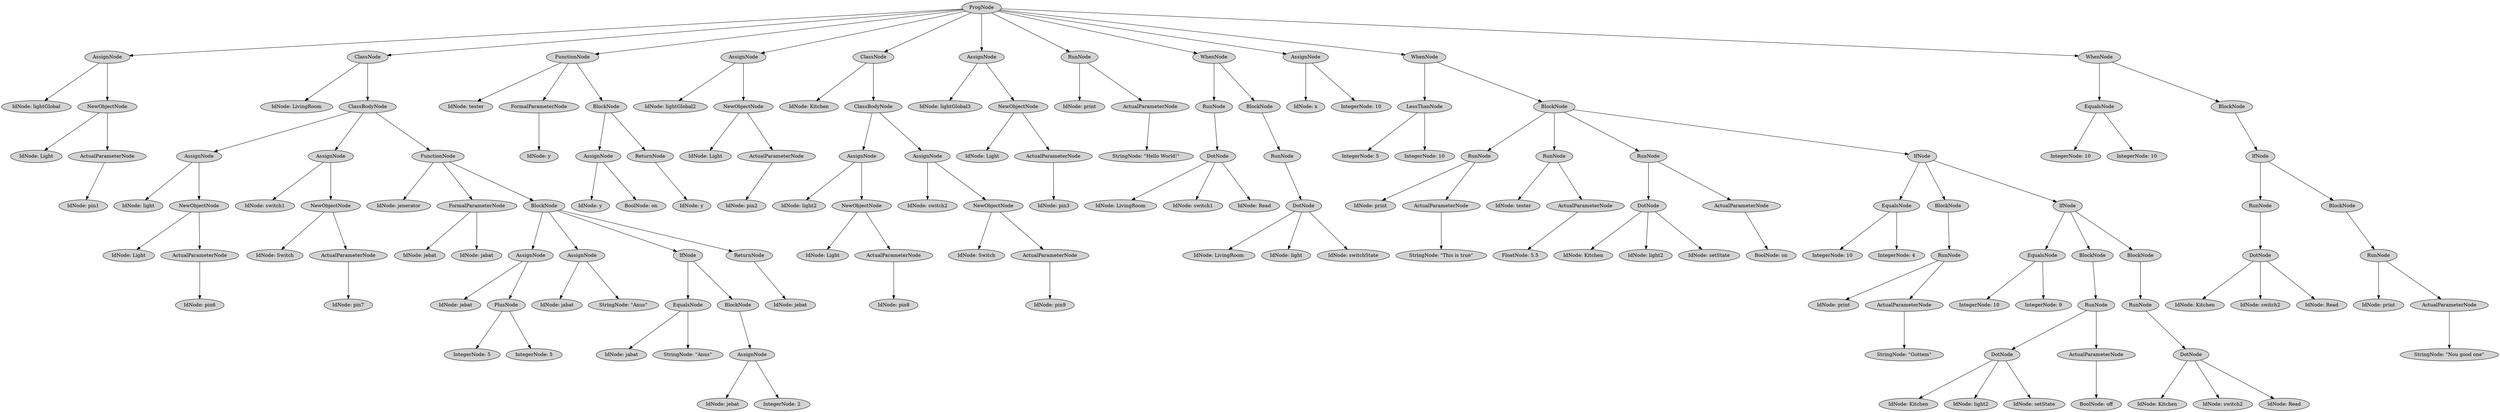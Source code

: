 digraph G {
	graph [ranksep=1.5 ratio=fill]
	node [style=filled]
	3589929 [label=ProgNode]
	3607683 [label=AssignNode]
	3589929 -> 3607683
	3607691 [label="IdNode: lightGlobal"]
	3607683 -> 3607691
	3607703 [label=NewObjectNode]
	3607683 -> 3607703
	3607705 [label="IdNode: Light"]
	3607703 -> 3607705
	3607707 [label=ActualParameterNode]
	3607703 -> 3607707
	3607729 [label="IdNode: pin1"]
	3607707 -> 3607729
	3607693 [label=ClassNode]
	3589929 -> 3607693
	3607679 [label="IdNode: LivingRoom"]
	3607693 -> 3607679
	3607685 [label=ClassBodyNode]
	3607693 -> 3607685
	3607689 [label=AssignNode]
	3607685 -> 3607689
	3607701 [label="IdNode: light"]
	3607689 -> 3607701
	3607721 [label=NewObjectNode]
	3607689 -> 3607721
	3607727 [label="IdNode: Light"]
	3607721 -> 3607727
	3607725 [label=ActualParameterNode]
	3607721 -> 3607725
	3607755 [label="IdNode: pin6"]
	3607725 -> 3607755
	3607699 [label=AssignNode]
	3607685 -> 3607699
	3607713 [label="IdNode: switch1"]
	3607699 -> 3607713
	3607731 [label=NewObjectNode]
	3607699 -> 3607731
	3607741 [label="IdNode: Switch"]
	3607731 -> 3607741
	3607739 [label=ActualParameterNode]
	3607731 -> 3607739
	3607767 [label="IdNode: pin7"]
	3607739 -> 3607767
	3607711 [label=FunctionNode]
	3607685 -> 3607711
	3607717 [label="IdNode: jenerator"]
	3607711 -> 3607717
	3607715 [label=FormalParameterNode]
	3607711 -> 3607715
	3607735 [label="IdNode: jebat"]
	3607715 -> 3607735
	3607737 [label="IdNode: jabat"]
	3607715 -> 3607737
	3607723 [label=BlockNode]
	3607711 -> 3607723
	3607753 [label=AssignNode]
	3607723 -> 3607753
	3607747 [label="IdNode: jebat"]
	3607753 -> 3607747
	3607761 [label=PlusNode]
	3607753 -> 3607761
	3607765 [label="IntegerNode: 5"]
	3607761 -> 3607765
	3607779 [label="IntegerNode: 5"]
	3607761 -> 3607779
	3607745 [label=AssignNode]
	3607723 -> 3607745
	3607759 [label="IdNode: jabat"]
	3607745 -> 3607759
	3607783 [label="StringNode: \"Anus\""]
	3607745 -> 3607783
	3607749 [label=IfNode]
	3607723 -> 3607749
	3607777 [label=EqualsNode]
	3607749 -> 3607777
	3607789 [label="IdNode: jabat"]
	3607777 -> 3607789
	3607795 [label="StringNode: \"Anus\""]
	3607777 -> 3607795
	3607769 [label=BlockNode]
	3607749 -> 3607769
	3607771 [label=AssignNode]
	3607769 -> 3607771
	3607787 [label="IdNode: jebat"]
	3607771 -> 3607787
	3607807 [label="IntegerNode: 2"]
	3607771 -> 3607807
	3607763 [label=ReturnNode]
	3607723 -> 3607763
	3610627 [label="IdNode: jebat"]
	3607763 -> 3610627
	3607709 [label=FunctionNode]
	3589929 -> 3607709
	3607719 [label="IdNode: tester"]
	3607709 -> 3607719
	3607743 [label=FormalParameterNode]
	3607709 -> 3607743
	3607733 [label="IdNode: y"]
	3607743 -> 3607733
	3607751 [label=BlockNode]
	3607709 -> 3607751
	3607785 [label=AssignNode]
	3607751 -> 3607785
	3607773 [label="IdNode: y"]
	3607785 -> 3607773
	3610631 [label="BoolNode: on"]
	3607785 -> 3610631
	3607791 [label=ReturnNode]
	3607751 -> 3607791
	3610639 [label="IdNode: y"]
	3607791 -> 3610639
	3607757 [label=AssignNode]
	3589929 -> 3607757
	3607781 [label="IdNode: lightGlobal2"]
	3607757 -> 3607781
	3610633 [label=NewObjectNode]
	3607757 -> 3610633
	3610643 [label="IdNode: Light"]
	3610633 -> 3610643
	3610641 [label=ActualParameterNode]
	3610633 -> 3610641
	3610665 [label="IdNode: pin2"]
	3610641 -> 3610665
	3607793 [label=ClassNode]
	3589929 -> 3607793
	3607803 [label="IdNode: Kitchen"]
	3607793 -> 3607803
	3607799 [label=ClassBodyNode]
	3607793 -> 3607799
	3607801 [label=AssignNode]
	3607799 -> 3607801
	3610635 [label="IdNode: light2"]
	3607801 -> 3610635
	3610657 [label=NewObjectNode]
	3607801 -> 3610657
	3610659 [label="IdNode: Light"]
	3610657 -> 3610659
	3610661 [label=ActualParameterNode]
	3610657 -> 3610661
	3610687 [label="IdNode: pin8"]
	3610661 -> 3610687
	3610629 [label=AssignNode]
	3607799 -> 3610629
	3610647 [label="IdNode: switch2"]
	3610629 -> 3610647
	3610663 [label=NewObjectNode]
	3610629 -> 3610663
	3610675 [label="IdNode: Switch"]
	3610663 -> 3610675
	3610671 [label=ActualParameterNode]
	3610663 -> 3610671
	3610701 [label="IdNode: pin9"]
	3610671 -> 3610701
	3610645 [label=AssignNode]
	3589929 -> 3610645
	3610651 [label="IdNode: lightGlobal3"]
	3610645 -> 3610651
	3610689 [label=NewObjectNode]
	3610645 -> 3610689
	3610683 [label="IdNode: Light"]
	3610689 -> 3610683
	3610679 [label=ActualParameterNode]
	3610689 -> 3610679
	3610711 [label="IdNode: pin3"]
	3610679 -> 3610711
	3610653 [label=RunNode]
	3589929 -> 3610653
	3610655 [label="IdNode: print"]
	3610653 -> 3610655
	3610637 [label=ActualParameterNode]
	3610653 -> 3610637
	3610693 [label="StringNode: \"Hello World!\""]
	3610637 -> 3610693
	3610649 [label=WhenNode]
	3589929 -> 3610649
	3610705 [label=RunNode]
	3610649 -> 3610705
	3610717 [label=DotNode]
	3610705 -> 3610717
	3610713 [label="IdNode: LivingRoom"]
	3610717 -> 3610713
	3610709 [label="IdNode: switch1"]
	3610717 -> 3610709
	3610719 [label="IdNode: Read"]
	3610717 -> 3610719
	3610697 [label=BlockNode]
	3610649 -> 3610697
	3610669 [label=RunNode]
	3610697 -> 3610669
	3610707 [label=DotNode]
	3610669 -> 3610707
	3610685 [label="IdNode: LivingRoom"]
	3610707 -> 3610685
	3610703 [label="IdNode: light"]
	3610707 -> 3610703
	3610715 [label="IdNode: switchState"]
	3610707 -> 3610715
	3610677 [label=AssignNode]
	3589929 -> 3610677
	3610699 [label="IdNode: x"]
	3610677 -> 3610699
	3610735 [label="IntegerNode: 10"]
	3610677 -> 3610735
	3610695 [label=WhenNode]
	3589929 -> 3610695
	3610729 [label=LessThanNode]
	3610695 -> 3610729
	3610741 [label="IntegerNode: 5"]
	3610729 -> 3610741
	3610747 [label="IntegerNode: 10"]
	3610729 -> 3610747
	3610727 [label=BlockNode]
	3610695 -> 3610727
	3610725 [label=RunNode]
	3610727 -> 3610725
	3610743 [label="IdNode: print"]
	3610725 -> 3610743
	3610737 [label=ActualParameterNode]
	3610725 -> 3610737
	3610757 [label="StringNode: \"This is true\""]
	3610737 -> 3610757
	3610731 [label=RunNode]
	3610727 -> 3610731
	3610745 [label="IdNode: tester"]
	3610731 -> 3610745
	3610733 [label=ActualParameterNode]
	3610731 -> 3610733
	3610769 [label="FloatNode: 5.5"]
	3610733 -> 3610769
	3610749 [label=RunNode]
	3610727 -> 3610749
	3610771 [label=DotNode]
	3610749 -> 3610771
	3610755 [label="IdNode: Kitchen"]
	3610771 -> 3610755
	3610763 [label="IdNode: light2"]
	3610771 -> 3610763
	3610765 [label="IdNode: setState"]
	3610771 -> 3610765
	3610751 [label=ActualParameterNode]
	3610749 -> 3610751
	3610783 [label="BoolNode: on"]
	3610751 -> 3610783
	3610753 [label=IfNode]
	3610727 -> 3610753
	3610777 [label=EqualsNode]
	3610753 -> 3610777
	3610791 [label="IntegerNode: 10"]
	3610777 -> 3610791
	3610797 [label="IntegerNode: 4"]
	3610777 -> 3610797
	3610779 [label=BlockNode]
	3610753 -> 3610779
	3610775 [label=RunNode]
	3610779 -> 3610775
	3610793 [label="IdNode: print"]
	3610775 -> 3610793
	3610785 [label=ActualParameterNode]
	3610775 -> 3610785
	3610807 [label="StringNode: \"Gottem\""]
	3610785 -> 3610807
	3610789 [label=IfNode]
	3610753 -> 3610789
	3610795 [label=EqualsNode]
	3610789 -> 3610795
	3610813 [label="IntegerNode: 10"]
	3610795 -> 3610813
	3610819 [label="IntegerNode: 9"]
	3610795 -> 3610819
	3610801 [label=BlockNode]
	3610789 -> 3610801
	3610799 [label=RunNode]
	3610801 -> 3610799
	3610811 [label=DotNode]
	3610799 -> 3610811
	3610815 [label="IdNode: Kitchen"]
	3610811 -> 3610815
	3610821 [label="IdNode: light2"]
	3610811 -> 3610821
	3610817 [label="IdNode: setState"]
	3610811 -> 3610817
	3610803 [label=ActualParameterNode]
	3610799 -> 3610803
	3610835 [label="BoolNode: off"]
	3610803 -> 3610835
	3610825 [label=BlockNode]
	3610789 -> 3610825
	3610823 [label=RunNode]
	3610825 -> 3610823
	3610839 [label=DotNode]
	3610823 -> 3610839
	3610831 [label="IdNode: Kitchen"]
	3610839 -> 3610831
	3610833 [label="IdNode: switch2"]
	3610839 -> 3610833
	3610841 [label="IdNode: Read"]
	3610839 -> 3610841
	3610721 [label=WhenNode]
	3589929 -> 3610721
	3610761 [label=EqualsNode]
	3610721 -> 3610761
	3610829 [label="IntegerNode: 10"]
	3610761 -> 3610829
	3610843 [label="IntegerNode: 10"]
	3610761 -> 3610843
	3610781 [label=BlockNode]
	3610721 -> 3610781
	3610773 [label=IfNode]
	3610781 -> 3610773
	3610849 [label=RunNode]
	3610773 -> 3610849
	3610861 [label=DotNode]
	3610849 -> 3610861
	3610855 [label="IdNode: Kitchen"]
	3610861 -> 3610855
	3610859 [label="IdNode: switch2"]
	3610861 -> 3610859
	3610863 [label="IdNode: Read"]
	3610861 -> 3610863
	3610787 [label=BlockNode]
	3610773 -> 3610787
	3610827 [label=RunNode]
	3610787 -> 3610827
	3610837 [label="IdNode: print"]
	3610827 -> 3610837
	3610845 [label=ActualParameterNode]
	3610827 -> 3610845
	3610871 [label="StringNode: \"Nou good one\""]
	3610845 -> 3610871
	overlap=false
}

